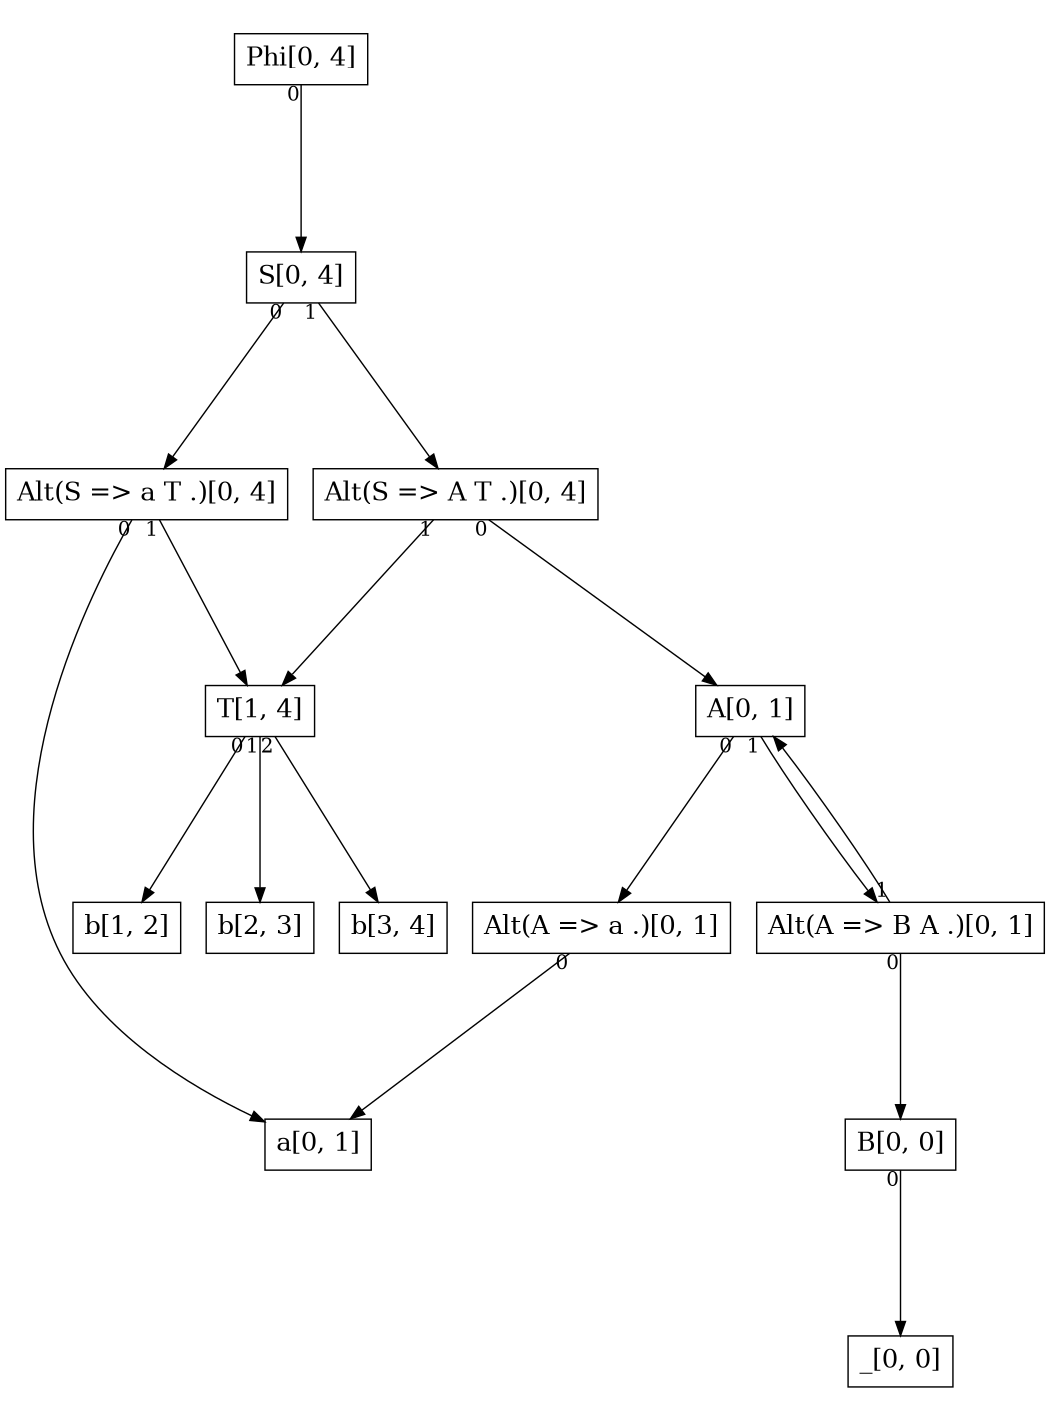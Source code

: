   digraph gfg {
  size="7,9.5";
  page="8.5,11";
  ratio = fill;

    node_33213800[shape=box, fontsize=18.0, label="Phi[0, 4]"];
    node_33213220[shape=box, fontsize=18.0, label="S[0, 4]"];
    node_33212740[shape=box, fontsize=18.0, label="Alt(S => a T .)[0, 4]"];
    node_33201460[shape=box, fontsize=18.0, label="a[0, 1]"];
    node_33212740 -> node_33201460[taillabel = "0"];
    node_33212140[shape=box, fontsize=18.0, label="T[1, 4]"];
    node_33210840[shape=box, fontsize=18.0, label="b[1, 2]"];
    node_33212140 -> node_33210840[taillabel = "0"];
    node_33211280[shape=box, fontsize=18.0, label="b[2, 3]"];
    node_33212140 -> node_33211280[taillabel = "1"];
    node_33211760[shape=box, fontsize=18.0, label="b[3, 4]"];
    node_33212140 -> node_33211760[taillabel = "2"];
    node_33212740 -> node_33212140[taillabel = "1"];
    node_33213220 -> node_33212740[taillabel = "0"];
    node_33199640[shape=box, fontsize=18.0, label="Alt(S => A T .)[0, 4]"];
    node_33198560[shape=box, fontsize=18.0, label="A[0, 1]"];
    node_33198100[shape=box, fontsize=18.0, label="Alt(A => a .)[0, 1]"];
    node_33198100 -> node_33201460[taillabel = "0"];
    node_33198560 -> node_33198100[taillabel = "0"];
    node_33195580[shape=box, fontsize=18.0, label="Alt(A => B A .)[0, 1]"];
    node_33194460[shape=box, fontsize=18.0, label="B[0, 0]"];
    node_33194180[shape=box, fontsize=18.0, label="_[0, 0]"];
    node_33194460 -> node_33194180[taillabel = "0"];
    node_33195580 -> node_33194460[taillabel = "0"];
    node_33195580 -> node_33198560[taillabel = "1"];
    node_33198560 -> node_33195580[taillabel = "1"];
    node_33199640 -> node_33198560[taillabel = "0"];
    node_33199640 -> node_33212140[taillabel = "1"];
    node_33213220 -> node_33199640[taillabel = "1"];
    node_33213800 -> node_33213220[taillabel = "0"];
}
